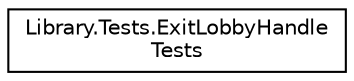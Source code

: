 digraph "Graphical Class Hierarchy"
{
 // INTERACTIVE_SVG=YES
 // LATEX_PDF_SIZE
  edge [fontname="Helvetica",fontsize="10",labelfontname="Helvetica",labelfontsize="10"];
  node [fontname="Helvetica",fontsize="10",shape=record];
  rankdir="LR";
  Node0 [label="Library.Tests.ExitLobbyHandle\lTests",height=0.2,width=0.4,color="black", fillcolor="white", style="filled",URL="$classLibrary_1_1Tests_1_1ExitLobbyHandleTests.html",tooltip=" "];
}
